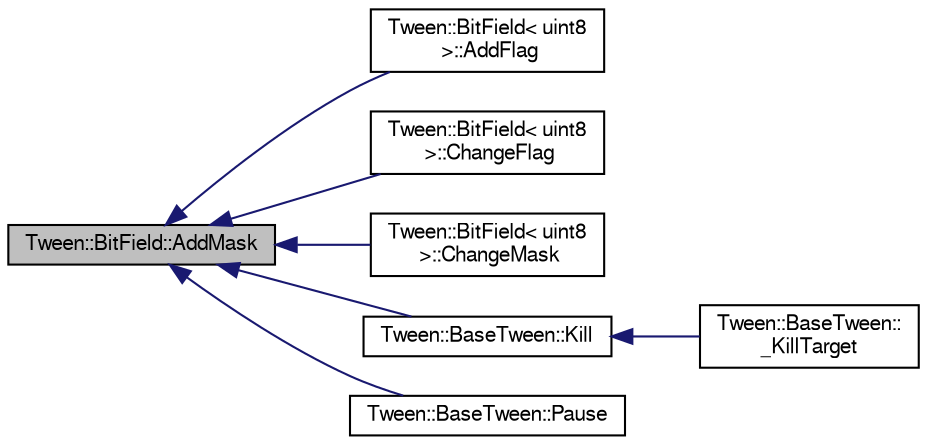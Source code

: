 digraph "Tween::BitField::AddMask"
{
  bgcolor="transparent";
  edge [fontname="FreeSans",fontsize="10",labelfontname="FreeSans",labelfontsize="10"];
  node [fontname="FreeSans",fontsize="10",shape=record];
  rankdir="LR";
  Node1 [label="Tween::BitField::AddMask",height=0.2,width=0.4,color="black", fillcolor="grey75", style="filled" fontcolor="black"];
  Node1 -> Node2 [dir="back",color="midnightblue",fontsize="10",style="solid",fontname="FreeSans"];
  Node2 [label="Tween::BitField\< uint8\l \>::AddFlag",height=0.2,width=0.4,color="black",URL="$classTween_1_1BitField.html#a5c0078bd1b1e068d4ba90047d896f8a7",tooltip="Flag should be a value between 0 and BitCount(_Mask), do not use shifted values."];
  Node1 -> Node3 [dir="back",color="midnightblue",fontsize="10",style="solid",fontname="FreeSans"];
  Node3 [label="Tween::BitField\< uint8\l \>::ChangeFlag",height=0.2,width=0.4,color="black",URL="$classTween_1_1BitField.html#adc798099b1ef24fa2d6b4a6d80cfe09a",tooltip="Flag should be a value between 0 and BitCount(_Mask), do not use shifted values."];
  Node1 -> Node4 [dir="back",color="midnightblue",fontsize="10",style="solid",fontname="FreeSans"];
  Node4 [label="Tween::BitField\< uint8\l \>::ChangeMask",height=0.2,width=0.4,color="black",URL="$classTween_1_1BitField.html#af5dee125afbd061cd22c92364bb151b9"];
  Node1 -> Node5 [dir="back",color="midnightblue",fontsize="10",style="solid",fontname="FreeSans"];
  Node5 [label="Tween::BaseTween::Kill",height=0.2,width=0.4,color="black",URL="$classTween_1_1BaseTween.html#a98e66c05e759ee0bf8aa2e4d14e524b3"];
  Node5 -> Node6 [dir="back",color="midnightblue",fontsize="10",style="solid",fontname="FreeSans"];
  Node6 [label="Tween::BaseTween::\l_KillTarget",height=0.2,width=0.4,color="black",URL="$classTween_1_1BaseTween.html#a7de013a07e47e27f61e6d6d2a096934e"];
  Node1 -> Node7 [dir="back",color="midnightblue",fontsize="10",style="solid",fontname="FreeSans"];
  Node7 [label="Tween::BaseTween::Pause",height=0.2,width=0.4,color="black",URL="$classTween_1_1BaseTween.html#a44044a8d0e4579ce8d43ca5992a05935"];
}
